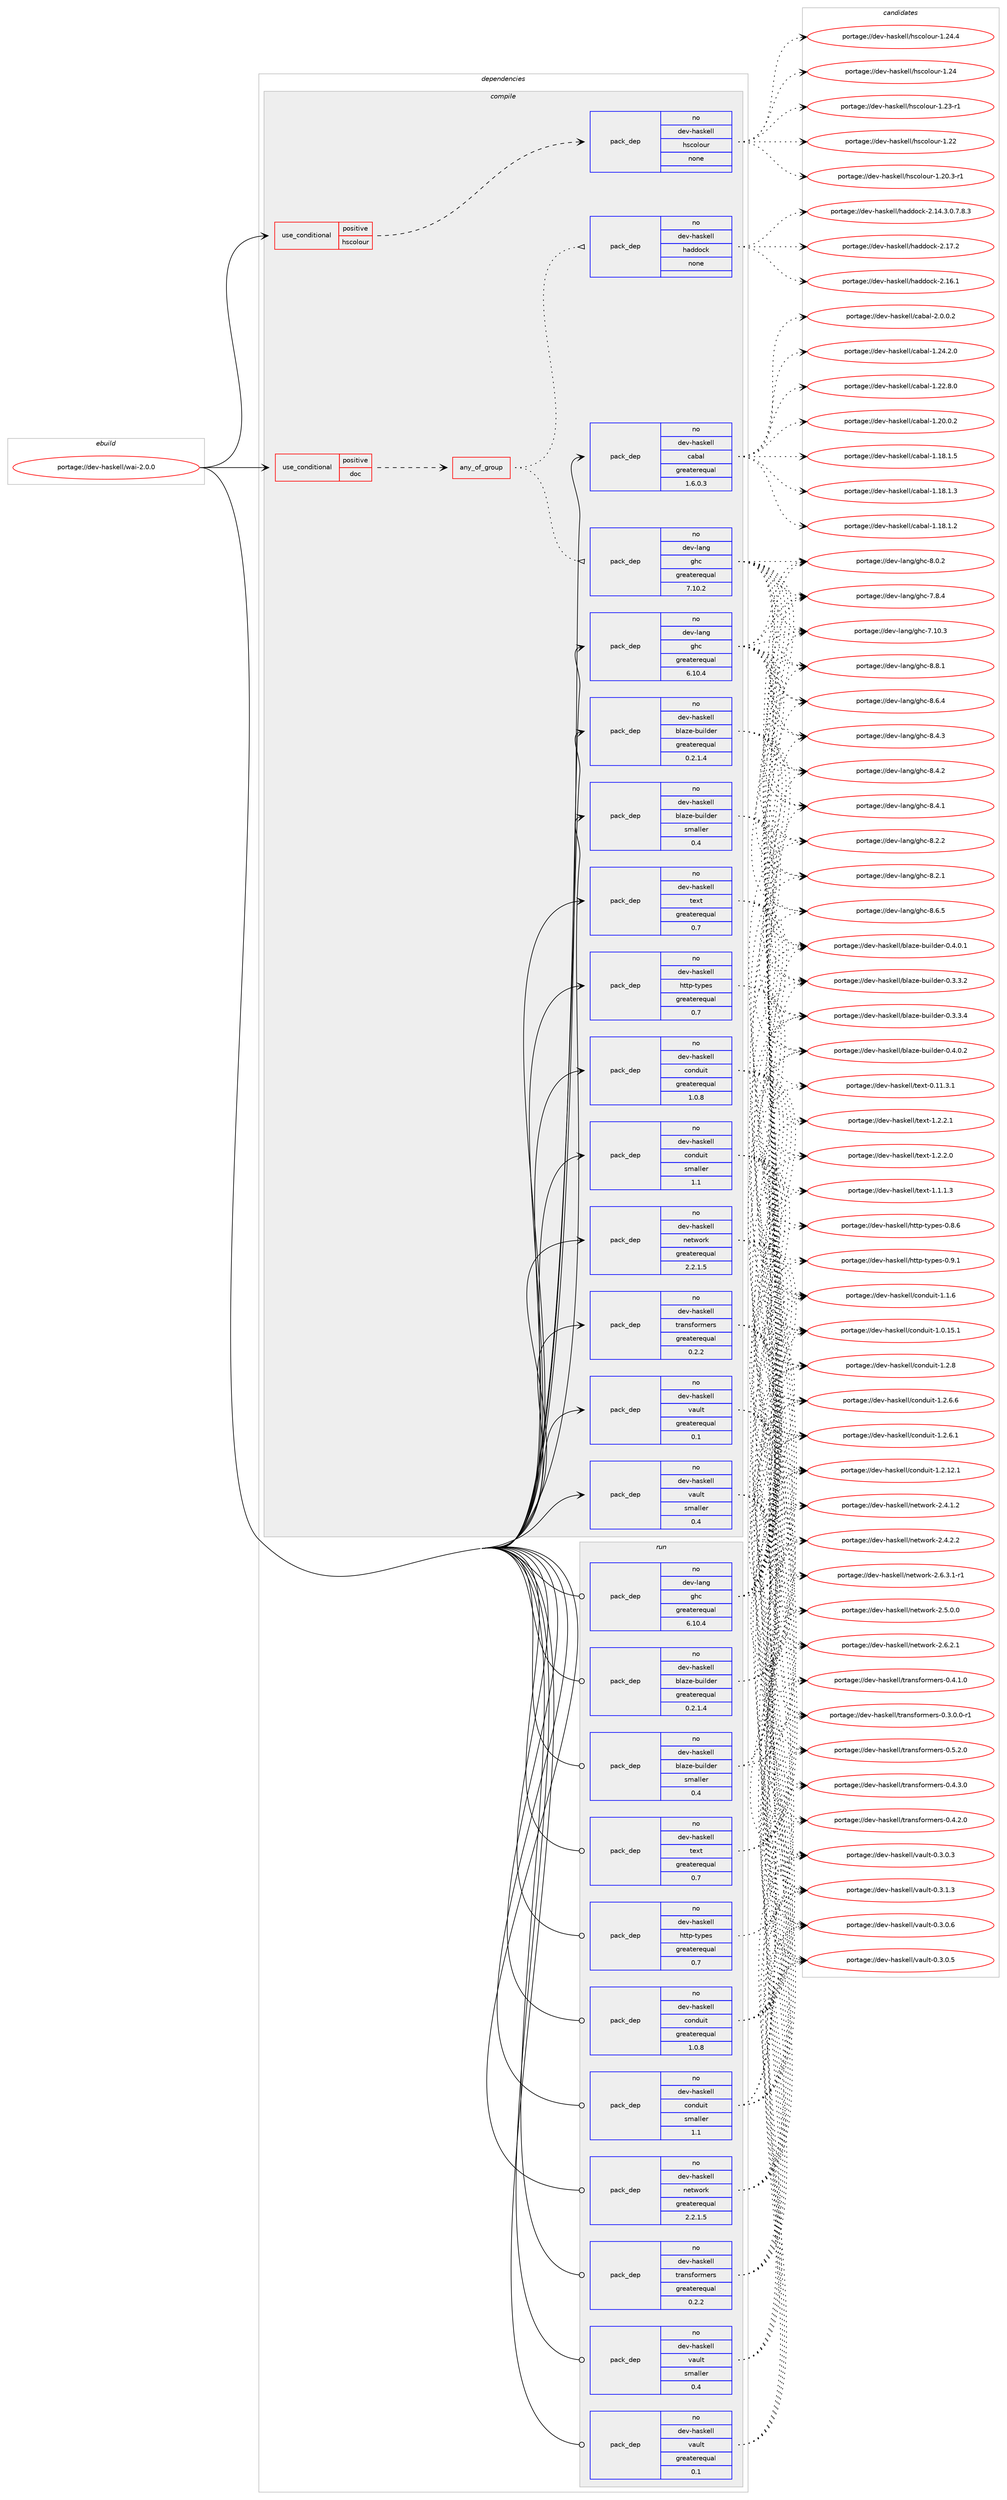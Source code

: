 digraph prolog {

# *************
# Graph options
# *************

newrank=true;
concentrate=true;
compound=true;
graph [rankdir=LR,fontname=Helvetica,fontsize=10,ranksep=1.5];#, ranksep=2.5, nodesep=0.2];
edge  [arrowhead=vee];
node  [fontname=Helvetica,fontsize=10];

# **********
# The ebuild
# **********

subgraph cluster_leftcol {
color=gray;
rank=same;
label=<<i>ebuild</i>>;
id [label="portage://dev-haskell/wai-2.0.0", color=red, width=4, href="../dev-haskell/wai-2.0.0.svg"];
}

# ****************
# The dependencies
# ****************

subgraph cluster_midcol {
color=gray;
label=<<i>dependencies</i>>;
subgraph cluster_compile {
fillcolor="#eeeeee";
style=filled;
label=<<i>compile</i>>;
subgraph cond131092 {
dependency539936 [label=<<TABLE BORDER="0" CELLBORDER="1" CELLSPACING="0" CELLPADDING="4"><TR><TD ROWSPAN="3" CELLPADDING="10">use_conditional</TD></TR><TR><TD>positive</TD></TR><TR><TD>doc</TD></TR></TABLE>>, shape=none, color=red];
subgraph any5512 {
dependency539937 [label=<<TABLE BORDER="0" CELLBORDER="1" CELLSPACING="0" CELLPADDING="4"><TR><TD CELLPADDING="10">any_of_group</TD></TR></TABLE>>, shape=none, color=red];subgraph pack403095 {
dependency539938 [label=<<TABLE BORDER="0" CELLBORDER="1" CELLSPACING="0" CELLPADDING="4" WIDTH="220"><TR><TD ROWSPAN="6" CELLPADDING="30">pack_dep</TD></TR><TR><TD WIDTH="110">no</TD></TR><TR><TD>dev-haskell</TD></TR><TR><TD>haddock</TD></TR><TR><TD>none</TD></TR><TR><TD></TD></TR></TABLE>>, shape=none, color=blue];
}
dependency539937:e -> dependency539938:w [weight=20,style="dotted",arrowhead="oinv"];
subgraph pack403096 {
dependency539939 [label=<<TABLE BORDER="0" CELLBORDER="1" CELLSPACING="0" CELLPADDING="4" WIDTH="220"><TR><TD ROWSPAN="6" CELLPADDING="30">pack_dep</TD></TR><TR><TD WIDTH="110">no</TD></TR><TR><TD>dev-lang</TD></TR><TR><TD>ghc</TD></TR><TR><TD>greaterequal</TD></TR><TR><TD>7.10.2</TD></TR></TABLE>>, shape=none, color=blue];
}
dependency539937:e -> dependency539939:w [weight=20,style="dotted",arrowhead="oinv"];
}
dependency539936:e -> dependency539937:w [weight=20,style="dashed",arrowhead="vee"];
}
id:e -> dependency539936:w [weight=20,style="solid",arrowhead="vee"];
subgraph cond131093 {
dependency539940 [label=<<TABLE BORDER="0" CELLBORDER="1" CELLSPACING="0" CELLPADDING="4"><TR><TD ROWSPAN="3" CELLPADDING="10">use_conditional</TD></TR><TR><TD>positive</TD></TR><TR><TD>hscolour</TD></TR></TABLE>>, shape=none, color=red];
subgraph pack403097 {
dependency539941 [label=<<TABLE BORDER="0" CELLBORDER="1" CELLSPACING="0" CELLPADDING="4" WIDTH="220"><TR><TD ROWSPAN="6" CELLPADDING="30">pack_dep</TD></TR><TR><TD WIDTH="110">no</TD></TR><TR><TD>dev-haskell</TD></TR><TR><TD>hscolour</TD></TR><TR><TD>none</TD></TR><TR><TD></TD></TR></TABLE>>, shape=none, color=blue];
}
dependency539940:e -> dependency539941:w [weight=20,style="dashed",arrowhead="vee"];
}
id:e -> dependency539940:w [weight=20,style="solid",arrowhead="vee"];
subgraph pack403098 {
dependency539942 [label=<<TABLE BORDER="0" CELLBORDER="1" CELLSPACING="0" CELLPADDING="4" WIDTH="220"><TR><TD ROWSPAN="6" CELLPADDING="30">pack_dep</TD></TR><TR><TD WIDTH="110">no</TD></TR><TR><TD>dev-haskell</TD></TR><TR><TD>blaze-builder</TD></TR><TR><TD>greaterequal</TD></TR><TR><TD>0.2.1.4</TD></TR></TABLE>>, shape=none, color=blue];
}
id:e -> dependency539942:w [weight=20,style="solid",arrowhead="vee"];
subgraph pack403099 {
dependency539943 [label=<<TABLE BORDER="0" CELLBORDER="1" CELLSPACING="0" CELLPADDING="4" WIDTH="220"><TR><TD ROWSPAN="6" CELLPADDING="30">pack_dep</TD></TR><TR><TD WIDTH="110">no</TD></TR><TR><TD>dev-haskell</TD></TR><TR><TD>blaze-builder</TD></TR><TR><TD>smaller</TD></TR><TR><TD>0.4</TD></TR></TABLE>>, shape=none, color=blue];
}
id:e -> dependency539943:w [weight=20,style="solid",arrowhead="vee"];
subgraph pack403100 {
dependency539944 [label=<<TABLE BORDER="0" CELLBORDER="1" CELLSPACING="0" CELLPADDING="4" WIDTH="220"><TR><TD ROWSPAN="6" CELLPADDING="30">pack_dep</TD></TR><TR><TD WIDTH="110">no</TD></TR><TR><TD>dev-haskell</TD></TR><TR><TD>cabal</TD></TR><TR><TD>greaterequal</TD></TR><TR><TD>1.6.0.3</TD></TR></TABLE>>, shape=none, color=blue];
}
id:e -> dependency539944:w [weight=20,style="solid",arrowhead="vee"];
subgraph pack403101 {
dependency539945 [label=<<TABLE BORDER="0" CELLBORDER="1" CELLSPACING="0" CELLPADDING="4" WIDTH="220"><TR><TD ROWSPAN="6" CELLPADDING="30">pack_dep</TD></TR><TR><TD WIDTH="110">no</TD></TR><TR><TD>dev-haskell</TD></TR><TR><TD>conduit</TD></TR><TR><TD>greaterequal</TD></TR><TR><TD>1.0.8</TD></TR></TABLE>>, shape=none, color=blue];
}
id:e -> dependency539945:w [weight=20,style="solid",arrowhead="vee"];
subgraph pack403102 {
dependency539946 [label=<<TABLE BORDER="0" CELLBORDER="1" CELLSPACING="0" CELLPADDING="4" WIDTH="220"><TR><TD ROWSPAN="6" CELLPADDING="30">pack_dep</TD></TR><TR><TD WIDTH="110">no</TD></TR><TR><TD>dev-haskell</TD></TR><TR><TD>conduit</TD></TR><TR><TD>smaller</TD></TR><TR><TD>1.1</TD></TR></TABLE>>, shape=none, color=blue];
}
id:e -> dependency539946:w [weight=20,style="solid",arrowhead="vee"];
subgraph pack403103 {
dependency539947 [label=<<TABLE BORDER="0" CELLBORDER="1" CELLSPACING="0" CELLPADDING="4" WIDTH="220"><TR><TD ROWSPAN="6" CELLPADDING="30">pack_dep</TD></TR><TR><TD WIDTH="110">no</TD></TR><TR><TD>dev-haskell</TD></TR><TR><TD>http-types</TD></TR><TR><TD>greaterequal</TD></TR><TR><TD>0.7</TD></TR></TABLE>>, shape=none, color=blue];
}
id:e -> dependency539947:w [weight=20,style="solid",arrowhead="vee"];
subgraph pack403104 {
dependency539948 [label=<<TABLE BORDER="0" CELLBORDER="1" CELLSPACING="0" CELLPADDING="4" WIDTH="220"><TR><TD ROWSPAN="6" CELLPADDING="30">pack_dep</TD></TR><TR><TD WIDTH="110">no</TD></TR><TR><TD>dev-haskell</TD></TR><TR><TD>network</TD></TR><TR><TD>greaterequal</TD></TR><TR><TD>2.2.1.5</TD></TR></TABLE>>, shape=none, color=blue];
}
id:e -> dependency539948:w [weight=20,style="solid",arrowhead="vee"];
subgraph pack403105 {
dependency539949 [label=<<TABLE BORDER="0" CELLBORDER="1" CELLSPACING="0" CELLPADDING="4" WIDTH="220"><TR><TD ROWSPAN="6" CELLPADDING="30">pack_dep</TD></TR><TR><TD WIDTH="110">no</TD></TR><TR><TD>dev-haskell</TD></TR><TR><TD>text</TD></TR><TR><TD>greaterequal</TD></TR><TR><TD>0.7</TD></TR></TABLE>>, shape=none, color=blue];
}
id:e -> dependency539949:w [weight=20,style="solid",arrowhead="vee"];
subgraph pack403106 {
dependency539950 [label=<<TABLE BORDER="0" CELLBORDER="1" CELLSPACING="0" CELLPADDING="4" WIDTH="220"><TR><TD ROWSPAN="6" CELLPADDING="30">pack_dep</TD></TR><TR><TD WIDTH="110">no</TD></TR><TR><TD>dev-haskell</TD></TR><TR><TD>transformers</TD></TR><TR><TD>greaterequal</TD></TR><TR><TD>0.2.2</TD></TR></TABLE>>, shape=none, color=blue];
}
id:e -> dependency539950:w [weight=20,style="solid",arrowhead="vee"];
subgraph pack403107 {
dependency539951 [label=<<TABLE BORDER="0" CELLBORDER="1" CELLSPACING="0" CELLPADDING="4" WIDTH="220"><TR><TD ROWSPAN="6" CELLPADDING="30">pack_dep</TD></TR><TR><TD WIDTH="110">no</TD></TR><TR><TD>dev-haskell</TD></TR><TR><TD>vault</TD></TR><TR><TD>greaterequal</TD></TR><TR><TD>0.1</TD></TR></TABLE>>, shape=none, color=blue];
}
id:e -> dependency539951:w [weight=20,style="solid",arrowhead="vee"];
subgraph pack403108 {
dependency539952 [label=<<TABLE BORDER="0" CELLBORDER="1" CELLSPACING="0" CELLPADDING="4" WIDTH="220"><TR><TD ROWSPAN="6" CELLPADDING="30">pack_dep</TD></TR><TR><TD WIDTH="110">no</TD></TR><TR><TD>dev-haskell</TD></TR><TR><TD>vault</TD></TR><TR><TD>smaller</TD></TR><TR><TD>0.4</TD></TR></TABLE>>, shape=none, color=blue];
}
id:e -> dependency539952:w [weight=20,style="solid",arrowhead="vee"];
subgraph pack403109 {
dependency539953 [label=<<TABLE BORDER="0" CELLBORDER="1" CELLSPACING="0" CELLPADDING="4" WIDTH="220"><TR><TD ROWSPAN="6" CELLPADDING="30">pack_dep</TD></TR><TR><TD WIDTH="110">no</TD></TR><TR><TD>dev-lang</TD></TR><TR><TD>ghc</TD></TR><TR><TD>greaterequal</TD></TR><TR><TD>6.10.4</TD></TR></TABLE>>, shape=none, color=blue];
}
id:e -> dependency539953:w [weight=20,style="solid",arrowhead="vee"];
}
subgraph cluster_compileandrun {
fillcolor="#eeeeee";
style=filled;
label=<<i>compile and run</i>>;
}
subgraph cluster_run {
fillcolor="#eeeeee";
style=filled;
label=<<i>run</i>>;
subgraph pack403110 {
dependency539954 [label=<<TABLE BORDER="0" CELLBORDER="1" CELLSPACING="0" CELLPADDING="4" WIDTH="220"><TR><TD ROWSPAN="6" CELLPADDING="30">pack_dep</TD></TR><TR><TD WIDTH="110">no</TD></TR><TR><TD>dev-haskell</TD></TR><TR><TD>blaze-builder</TD></TR><TR><TD>greaterequal</TD></TR><TR><TD>0.2.1.4</TD></TR></TABLE>>, shape=none, color=blue];
}
id:e -> dependency539954:w [weight=20,style="solid",arrowhead="odot"];
subgraph pack403111 {
dependency539955 [label=<<TABLE BORDER="0" CELLBORDER="1" CELLSPACING="0" CELLPADDING="4" WIDTH="220"><TR><TD ROWSPAN="6" CELLPADDING="30">pack_dep</TD></TR><TR><TD WIDTH="110">no</TD></TR><TR><TD>dev-haskell</TD></TR><TR><TD>blaze-builder</TD></TR><TR><TD>smaller</TD></TR><TR><TD>0.4</TD></TR></TABLE>>, shape=none, color=blue];
}
id:e -> dependency539955:w [weight=20,style="solid",arrowhead="odot"];
subgraph pack403112 {
dependency539956 [label=<<TABLE BORDER="0" CELLBORDER="1" CELLSPACING="0" CELLPADDING="4" WIDTH="220"><TR><TD ROWSPAN="6" CELLPADDING="30">pack_dep</TD></TR><TR><TD WIDTH="110">no</TD></TR><TR><TD>dev-haskell</TD></TR><TR><TD>conduit</TD></TR><TR><TD>greaterequal</TD></TR><TR><TD>1.0.8</TD></TR></TABLE>>, shape=none, color=blue];
}
id:e -> dependency539956:w [weight=20,style="solid",arrowhead="odot"];
subgraph pack403113 {
dependency539957 [label=<<TABLE BORDER="0" CELLBORDER="1" CELLSPACING="0" CELLPADDING="4" WIDTH="220"><TR><TD ROWSPAN="6" CELLPADDING="30">pack_dep</TD></TR><TR><TD WIDTH="110">no</TD></TR><TR><TD>dev-haskell</TD></TR><TR><TD>conduit</TD></TR><TR><TD>smaller</TD></TR><TR><TD>1.1</TD></TR></TABLE>>, shape=none, color=blue];
}
id:e -> dependency539957:w [weight=20,style="solid",arrowhead="odot"];
subgraph pack403114 {
dependency539958 [label=<<TABLE BORDER="0" CELLBORDER="1" CELLSPACING="0" CELLPADDING="4" WIDTH="220"><TR><TD ROWSPAN="6" CELLPADDING="30">pack_dep</TD></TR><TR><TD WIDTH="110">no</TD></TR><TR><TD>dev-haskell</TD></TR><TR><TD>http-types</TD></TR><TR><TD>greaterequal</TD></TR><TR><TD>0.7</TD></TR></TABLE>>, shape=none, color=blue];
}
id:e -> dependency539958:w [weight=20,style="solid",arrowhead="odot"];
subgraph pack403115 {
dependency539959 [label=<<TABLE BORDER="0" CELLBORDER="1" CELLSPACING="0" CELLPADDING="4" WIDTH="220"><TR><TD ROWSPAN="6" CELLPADDING="30">pack_dep</TD></TR><TR><TD WIDTH="110">no</TD></TR><TR><TD>dev-haskell</TD></TR><TR><TD>network</TD></TR><TR><TD>greaterequal</TD></TR><TR><TD>2.2.1.5</TD></TR></TABLE>>, shape=none, color=blue];
}
id:e -> dependency539959:w [weight=20,style="solid",arrowhead="odot"];
subgraph pack403116 {
dependency539960 [label=<<TABLE BORDER="0" CELLBORDER="1" CELLSPACING="0" CELLPADDING="4" WIDTH="220"><TR><TD ROWSPAN="6" CELLPADDING="30">pack_dep</TD></TR><TR><TD WIDTH="110">no</TD></TR><TR><TD>dev-haskell</TD></TR><TR><TD>text</TD></TR><TR><TD>greaterequal</TD></TR><TR><TD>0.7</TD></TR></TABLE>>, shape=none, color=blue];
}
id:e -> dependency539960:w [weight=20,style="solid",arrowhead="odot"];
subgraph pack403117 {
dependency539961 [label=<<TABLE BORDER="0" CELLBORDER="1" CELLSPACING="0" CELLPADDING="4" WIDTH="220"><TR><TD ROWSPAN="6" CELLPADDING="30">pack_dep</TD></TR><TR><TD WIDTH="110">no</TD></TR><TR><TD>dev-haskell</TD></TR><TR><TD>transformers</TD></TR><TR><TD>greaterequal</TD></TR><TR><TD>0.2.2</TD></TR></TABLE>>, shape=none, color=blue];
}
id:e -> dependency539961:w [weight=20,style="solid",arrowhead="odot"];
subgraph pack403118 {
dependency539962 [label=<<TABLE BORDER="0" CELLBORDER="1" CELLSPACING="0" CELLPADDING="4" WIDTH="220"><TR><TD ROWSPAN="6" CELLPADDING="30">pack_dep</TD></TR><TR><TD WIDTH="110">no</TD></TR><TR><TD>dev-haskell</TD></TR><TR><TD>vault</TD></TR><TR><TD>greaterequal</TD></TR><TR><TD>0.1</TD></TR></TABLE>>, shape=none, color=blue];
}
id:e -> dependency539962:w [weight=20,style="solid",arrowhead="odot"];
subgraph pack403119 {
dependency539963 [label=<<TABLE BORDER="0" CELLBORDER="1" CELLSPACING="0" CELLPADDING="4" WIDTH="220"><TR><TD ROWSPAN="6" CELLPADDING="30">pack_dep</TD></TR><TR><TD WIDTH="110">no</TD></TR><TR><TD>dev-haskell</TD></TR><TR><TD>vault</TD></TR><TR><TD>smaller</TD></TR><TR><TD>0.4</TD></TR></TABLE>>, shape=none, color=blue];
}
id:e -> dependency539963:w [weight=20,style="solid",arrowhead="odot"];
subgraph pack403120 {
dependency539964 [label=<<TABLE BORDER="0" CELLBORDER="1" CELLSPACING="0" CELLPADDING="4" WIDTH="220"><TR><TD ROWSPAN="6" CELLPADDING="30">pack_dep</TD></TR><TR><TD WIDTH="110">no</TD></TR><TR><TD>dev-lang</TD></TR><TR><TD>ghc</TD></TR><TR><TD>greaterequal</TD></TR><TR><TD>6.10.4</TD></TR></TABLE>>, shape=none, color=blue];
}
id:e -> dependency539964:w [weight=20,style="solid",arrowhead="odot"];
}
}

# **************
# The candidates
# **************

subgraph cluster_choices {
rank=same;
color=gray;
label=<<i>candidates</i>>;

subgraph choice403095 {
color=black;
nodesep=1;
choice100101118451049711510710110810847104971001001119910745504649554650 [label="portage://dev-haskell/haddock-2.17.2", color=red, width=4,href="../dev-haskell/haddock-2.17.2.svg"];
choice100101118451049711510710110810847104971001001119910745504649544649 [label="portage://dev-haskell/haddock-2.16.1", color=red, width=4,href="../dev-haskell/haddock-2.16.1.svg"];
choice1001011184510497115107101108108471049710010011199107455046495246514648465546564651 [label="portage://dev-haskell/haddock-2.14.3.0.7.8.3", color=red, width=4,href="../dev-haskell/haddock-2.14.3.0.7.8.3.svg"];
dependency539938:e -> choice100101118451049711510710110810847104971001001119910745504649554650:w [style=dotted,weight="100"];
dependency539938:e -> choice100101118451049711510710110810847104971001001119910745504649544649:w [style=dotted,weight="100"];
dependency539938:e -> choice1001011184510497115107101108108471049710010011199107455046495246514648465546564651:w [style=dotted,weight="100"];
}
subgraph choice403096 {
color=black;
nodesep=1;
choice10010111845108971101034710310499455646564649 [label="portage://dev-lang/ghc-8.8.1", color=red, width=4,href="../dev-lang/ghc-8.8.1.svg"];
choice10010111845108971101034710310499455646544653 [label="portage://dev-lang/ghc-8.6.5", color=red, width=4,href="../dev-lang/ghc-8.6.5.svg"];
choice10010111845108971101034710310499455646544652 [label="portage://dev-lang/ghc-8.6.4", color=red, width=4,href="../dev-lang/ghc-8.6.4.svg"];
choice10010111845108971101034710310499455646524651 [label="portage://dev-lang/ghc-8.4.3", color=red, width=4,href="../dev-lang/ghc-8.4.3.svg"];
choice10010111845108971101034710310499455646524650 [label="portage://dev-lang/ghc-8.4.2", color=red, width=4,href="../dev-lang/ghc-8.4.2.svg"];
choice10010111845108971101034710310499455646524649 [label="portage://dev-lang/ghc-8.4.1", color=red, width=4,href="../dev-lang/ghc-8.4.1.svg"];
choice10010111845108971101034710310499455646504650 [label="portage://dev-lang/ghc-8.2.2", color=red, width=4,href="../dev-lang/ghc-8.2.2.svg"];
choice10010111845108971101034710310499455646504649 [label="portage://dev-lang/ghc-8.2.1", color=red, width=4,href="../dev-lang/ghc-8.2.1.svg"];
choice10010111845108971101034710310499455646484650 [label="portage://dev-lang/ghc-8.0.2", color=red, width=4,href="../dev-lang/ghc-8.0.2.svg"];
choice10010111845108971101034710310499455546564652 [label="portage://dev-lang/ghc-7.8.4", color=red, width=4,href="../dev-lang/ghc-7.8.4.svg"];
choice1001011184510897110103471031049945554649484651 [label="portage://dev-lang/ghc-7.10.3", color=red, width=4,href="../dev-lang/ghc-7.10.3.svg"];
dependency539939:e -> choice10010111845108971101034710310499455646564649:w [style=dotted,weight="100"];
dependency539939:e -> choice10010111845108971101034710310499455646544653:w [style=dotted,weight="100"];
dependency539939:e -> choice10010111845108971101034710310499455646544652:w [style=dotted,weight="100"];
dependency539939:e -> choice10010111845108971101034710310499455646524651:w [style=dotted,weight="100"];
dependency539939:e -> choice10010111845108971101034710310499455646524650:w [style=dotted,weight="100"];
dependency539939:e -> choice10010111845108971101034710310499455646524649:w [style=dotted,weight="100"];
dependency539939:e -> choice10010111845108971101034710310499455646504650:w [style=dotted,weight="100"];
dependency539939:e -> choice10010111845108971101034710310499455646504649:w [style=dotted,weight="100"];
dependency539939:e -> choice10010111845108971101034710310499455646484650:w [style=dotted,weight="100"];
dependency539939:e -> choice10010111845108971101034710310499455546564652:w [style=dotted,weight="100"];
dependency539939:e -> choice1001011184510897110103471031049945554649484651:w [style=dotted,weight="100"];
}
subgraph choice403097 {
color=black;
nodesep=1;
choice1001011184510497115107101108108471041159911110811111711445494650524652 [label="portage://dev-haskell/hscolour-1.24.4", color=red, width=4,href="../dev-haskell/hscolour-1.24.4.svg"];
choice100101118451049711510710110810847104115991111081111171144549465052 [label="portage://dev-haskell/hscolour-1.24", color=red, width=4,href="../dev-haskell/hscolour-1.24.svg"];
choice1001011184510497115107101108108471041159911110811111711445494650514511449 [label="portage://dev-haskell/hscolour-1.23-r1", color=red, width=4,href="../dev-haskell/hscolour-1.23-r1.svg"];
choice100101118451049711510710110810847104115991111081111171144549465050 [label="portage://dev-haskell/hscolour-1.22", color=red, width=4,href="../dev-haskell/hscolour-1.22.svg"];
choice10010111845104971151071011081084710411599111108111117114454946504846514511449 [label="portage://dev-haskell/hscolour-1.20.3-r1", color=red, width=4,href="../dev-haskell/hscolour-1.20.3-r1.svg"];
dependency539941:e -> choice1001011184510497115107101108108471041159911110811111711445494650524652:w [style=dotted,weight="100"];
dependency539941:e -> choice100101118451049711510710110810847104115991111081111171144549465052:w [style=dotted,weight="100"];
dependency539941:e -> choice1001011184510497115107101108108471041159911110811111711445494650514511449:w [style=dotted,weight="100"];
dependency539941:e -> choice100101118451049711510710110810847104115991111081111171144549465050:w [style=dotted,weight="100"];
dependency539941:e -> choice10010111845104971151071011081084710411599111108111117114454946504846514511449:w [style=dotted,weight="100"];
}
subgraph choice403098 {
color=black;
nodesep=1;
choice100101118451049711510710110810847981089712210145981171051081001011144548465246484650 [label="portage://dev-haskell/blaze-builder-0.4.0.2", color=red, width=4,href="../dev-haskell/blaze-builder-0.4.0.2.svg"];
choice100101118451049711510710110810847981089712210145981171051081001011144548465246484649 [label="portage://dev-haskell/blaze-builder-0.4.0.1", color=red, width=4,href="../dev-haskell/blaze-builder-0.4.0.1.svg"];
choice100101118451049711510710110810847981089712210145981171051081001011144548465146514652 [label="portage://dev-haskell/blaze-builder-0.3.3.4", color=red, width=4,href="../dev-haskell/blaze-builder-0.3.3.4.svg"];
choice100101118451049711510710110810847981089712210145981171051081001011144548465146514650 [label="portage://dev-haskell/blaze-builder-0.3.3.2", color=red, width=4,href="../dev-haskell/blaze-builder-0.3.3.2.svg"];
dependency539942:e -> choice100101118451049711510710110810847981089712210145981171051081001011144548465246484650:w [style=dotted,weight="100"];
dependency539942:e -> choice100101118451049711510710110810847981089712210145981171051081001011144548465246484649:w [style=dotted,weight="100"];
dependency539942:e -> choice100101118451049711510710110810847981089712210145981171051081001011144548465146514652:w [style=dotted,weight="100"];
dependency539942:e -> choice100101118451049711510710110810847981089712210145981171051081001011144548465146514650:w [style=dotted,weight="100"];
}
subgraph choice403099 {
color=black;
nodesep=1;
choice100101118451049711510710110810847981089712210145981171051081001011144548465246484650 [label="portage://dev-haskell/blaze-builder-0.4.0.2", color=red, width=4,href="../dev-haskell/blaze-builder-0.4.0.2.svg"];
choice100101118451049711510710110810847981089712210145981171051081001011144548465246484649 [label="portage://dev-haskell/blaze-builder-0.4.0.1", color=red, width=4,href="../dev-haskell/blaze-builder-0.4.0.1.svg"];
choice100101118451049711510710110810847981089712210145981171051081001011144548465146514652 [label="portage://dev-haskell/blaze-builder-0.3.3.4", color=red, width=4,href="../dev-haskell/blaze-builder-0.3.3.4.svg"];
choice100101118451049711510710110810847981089712210145981171051081001011144548465146514650 [label="portage://dev-haskell/blaze-builder-0.3.3.2", color=red, width=4,href="../dev-haskell/blaze-builder-0.3.3.2.svg"];
dependency539943:e -> choice100101118451049711510710110810847981089712210145981171051081001011144548465246484650:w [style=dotted,weight="100"];
dependency539943:e -> choice100101118451049711510710110810847981089712210145981171051081001011144548465246484649:w [style=dotted,weight="100"];
dependency539943:e -> choice100101118451049711510710110810847981089712210145981171051081001011144548465146514652:w [style=dotted,weight="100"];
dependency539943:e -> choice100101118451049711510710110810847981089712210145981171051081001011144548465146514650:w [style=dotted,weight="100"];
}
subgraph choice403100 {
color=black;
nodesep=1;
choice100101118451049711510710110810847999798971084550464846484650 [label="portage://dev-haskell/cabal-2.0.0.2", color=red, width=4,href="../dev-haskell/cabal-2.0.0.2.svg"];
choice10010111845104971151071011081084799979897108454946505246504648 [label="portage://dev-haskell/cabal-1.24.2.0", color=red, width=4,href="../dev-haskell/cabal-1.24.2.0.svg"];
choice10010111845104971151071011081084799979897108454946505046564648 [label="portage://dev-haskell/cabal-1.22.8.0", color=red, width=4,href="../dev-haskell/cabal-1.22.8.0.svg"];
choice10010111845104971151071011081084799979897108454946504846484650 [label="portage://dev-haskell/cabal-1.20.0.2", color=red, width=4,href="../dev-haskell/cabal-1.20.0.2.svg"];
choice10010111845104971151071011081084799979897108454946495646494653 [label="portage://dev-haskell/cabal-1.18.1.5", color=red, width=4,href="../dev-haskell/cabal-1.18.1.5.svg"];
choice10010111845104971151071011081084799979897108454946495646494651 [label="portage://dev-haskell/cabal-1.18.1.3", color=red, width=4,href="../dev-haskell/cabal-1.18.1.3.svg"];
choice10010111845104971151071011081084799979897108454946495646494650 [label="portage://dev-haskell/cabal-1.18.1.2", color=red, width=4,href="../dev-haskell/cabal-1.18.1.2.svg"];
dependency539944:e -> choice100101118451049711510710110810847999798971084550464846484650:w [style=dotted,weight="100"];
dependency539944:e -> choice10010111845104971151071011081084799979897108454946505246504648:w [style=dotted,weight="100"];
dependency539944:e -> choice10010111845104971151071011081084799979897108454946505046564648:w [style=dotted,weight="100"];
dependency539944:e -> choice10010111845104971151071011081084799979897108454946504846484650:w [style=dotted,weight="100"];
dependency539944:e -> choice10010111845104971151071011081084799979897108454946495646494653:w [style=dotted,weight="100"];
dependency539944:e -> choice10010111845104971151071011081084799979897108454946495646494651:w [style=dotted,weight="100"];
dependency539944:e -> choice10010111845104971151071011081084799979897108454946495646494650:w [style=dotted,weight="100"];
}
subgraph choice403101 {
color=black;
nodesep=1;
choice10010111845104971151071011081084799111110100117105116454946504656 [label="portage://dev-haskell/conduit-1.2.8", color=red, width=4,href="../dev-haskell/conduit-1.2.8.svg"];
choice100101118451049711510710110810847991111101001171051164549465046544654 [label="portage://dev-haskell/conduit-1.2.6.6", color=red, width=4,href="../dev-haskell/conduit-1.2.6.6.svg"];
choice100101118451049711510710110810847991111101001171051164549465046544649 [label="portage://dev-haskell/conduit-1.2.6.1", color=red, width=4,href="../dev-haskell/conduit-1.2.6.1.svg"];
choice10010111845104971151071011081084799111110100117105116454946504649504649 [label="portage://dev-haskell/conduit-1.2.12.1", color=red, width=4,href="../dev-haskell/conduit-1.2.12.1.svg"];
choice10010111845104971151071011081084799111110100117105116454946494654 [label="portage://dev-haskell/conduit-1.1.6", color=red, width=4,href="../dev-haskell/conduit-1.1.6.svg"];
choice10010111845104971151071011081084799111110100117105116454946484649534649 [label="portage://dev-haskell/conduit-1.0.15.1", color=red, width=4,href="../dev-haskell/conduit-1.0.15.1.svg"];
dependency539945:e -> choice10010111845104971151071011081084799111110100117105116454946504656:w [style=dotted,weight="100"];
dependency539945:e -> choice100101118451049711510710110810847991111101001171051164549465046544654:w [style=dotted,weight="100"];
dependency539945:e -> choice100101118451049711510710110810847991111101001171051164549465046544649:w [style=dotted,weight="100"];
dependency539945:e -> choice10010111845104971151071011081084799111110100117105116454946504649504649:w [style=dotted,weight="100"];
dependency539945:e -> choice10010111845104971151071011081084799111110100117105116454946494654:w [style=dotted,weight="100"];
dependency539945:e -> choice10010111845104971151071011081084799111110100117105116454946484649534649:w [style=dotted,weight="100"];
}
subgraph choice403102 {
color=black;
nodesep=1;
choice10010111845104971151071011081084799111110100117105116454946504656 [label="portage://dev-haskell/conduit-1.2.8", color=red, width=4,href="../dev-haskell/conduit-1.2.8.svg"];
choice100101118451049711510710110810847991111101001171051164549465046544654 [label="portage://dev-haskell/conduit-1.2.6.6", color=red, width=4,href="../dev-haskell/conduit-1.2.6.6.svg"];
choice100101118451049711510710110810847991111101001171051164549465046544649 [label="portage://dev-haskell/conduit-1.2.6.1", color=red, width=4,href="../dev-haskell/conduit-1.2.6.1.svg"];
choice10010111845104971151071011081084799111110100117105116454946504649504649 [label="portage://dev-haskell/conduit-1.2.12.1", color=red, width=4,href="../dev-haskell/conduit-1.2.12.1.svg"];
choice10010111845104971151071011081084799111110100117105116454946494654 [label="portage://dev-haskell/conduit-1.1.6", color=red, width=4,href="../dev-haskell/conduit-1.1.6.svg"];
choice10010111845104971151071011081084799111110100117105116454946484649534649 [label="portage://dev-haskell/conduit-1.0.15.1", color=red, width=4,href="../dev-haskell/conduit-1.0.15.1.svg"];
dependency539946:e -> choice10010111845104971151071011081084799111110100117105116454946504656:w [style=dotted,weight="100"];
dependency539946:e -> choice100101118451049711510710110810847991111101001171051164549465046544654:w [style=dotted,weight="100"];
dependency539946:e -> choice100101118451049711510710110810847991111101001171051164549465046544649:w [style=dotted,weight="100"];
dependency539946:e -> choice10010111845104971151071011081084799111110100117105116454946504649504649:w [style=dotted,weight="100"];
dependency539946:e -> choice10010111845104971151071011081084799111110100117105116454946494654:w [style=dotted,weight="100"];
dependency539946:e -> choice10010111845104971151071011081084799111110100117105116454946484649534649:w [style=dotted,weight="100"];
}
subgraph choice403103 {
color=black;
nodesep=1;
choice10010111845104971151071011081084710411611611245116121112101115454846574649 [label="portage://dev-haskell/http-types-0.9.1", color=red, width=4,href="../dev-haskell/http-types-0.9.1.svg"];
choice10010111845104971151071011081084710411611611245116121112101115454846564654 [label="portage://dev-haskell/http-types-0.8.6", color=red, width=4,href="../dev-haskell/http-types-0.8.6.svg"];
dependency539947:e -> choice10010111845104971151071011081084710411611611245116121112101115454846574649:w [style=dotted,weight="100"];
dependency539947:e -> choice10010111845104971151071011081084710411611611245116121112101115454846564654:w [style=dotted,weight="100"];
}
subgraph choice403104 {
color=black;
nodesep=1;
choice10010111845104971151071011081084711010111611911111410745504654465146494511449 [label="portage://dev-haskell/network-2.6.3.1-r1", color=red, width=4,href="../dev-haskell/network-2.6.3.1-r1.svg"];
choice1001011184510497115107101108108471101011161191111141074550465446504649 [label="portage://dev-haskell/network-2.6.2.1", color=red, width=4,href="../dev-haskell/network-2.6.2.1.svg"];
choice1001011184510497115107101108108471101011161191111141074550465346484648 [label="portage://dev-haskell/network-2.5.0.0", color=red, width=4,href="../dev-haskell/network-2.5.0.0.svg"];
choice1001011184510497115107101108108471101011161191111141074550465246504650 [label="portage://dev-haskell/network-2.4.2.2", color=red, width=4,href="../dev-haskell/network-2.4.2.2.svg"];
choice1001011184510497115107101108108471101011161191111141074550465246494650 [label="portage://dev-haskell/network-2.4.1.2", color=red, width=4,href="../dev-haskell/network-2.4.1.2.svg"];
dependency539948:e -> choice10010111845104971151071011081084711010111611911111410745504654465146494511449:w [style=dotted,weight="100"];
dependency539948:e -> choice1001011184510497115107101108108471101011161191111141074550465446504649:w [style=dotted,weight="100"];
dependency539948:e -> choice1001011184510497115107101108108471101011161191111141074550465346484648:w [style=dotted,weight="100"];
dependency539948:e -> choice1001011184510497115107101108108471101011161191111141074550465246504650:w [style=dotted,weight="100"];
dependency539948:e -> choice1001011184510497115107101108108471101011161191111141074550465246494650:w [style=dotted,weight="100"];
}
subgraph choice403105 {
color=black;
nodesep=1;
choice1001011184510497115107101108108471161011201164549465046504649 [label="portage://dev-haskell/text-1.2.2.1", color=red, width=4,href="../dev-haskell/text-1.2.2.1.svg"];
choice1001011184510497115107101108108471161011201164549465046504648 [label="portage://dev-haskell/text-1.2.2.0", color=red, width=4,href="../dev-haskell/text-1.2.2.0.svg"];
choice1001011184510497115107101108108471161011201164549464946494651 [label="portage://dev-haskell/text-1.1.1.3", color=red, width=4,href="../dev-haskell/text-1.1.1.3.svg"];
choice100101118451049711510710110810847116101120116454846494946514649 [label="portage://dev-haskell/text-0.11.3.1", color=red, width=4,href="../dev-haskell/text-0.11.3.1.svg"];
dependency539949:e -> choice1001011184510497115107101108108471161011201164549465046504649:w [style=dotted,weight="100"];
dependency539949:e -> choice1001011184510497115107101108108471161011201164549465046504648:w [style=dotted,weight="100"];
dependency539949:e -> choice1001011184510497115107101108108471161011201164549464946494651:w [style=dotted,weight="100"];
dependency539949:e -> choice100101118451049711510710110810847116101120116454846494946514649:w [style=dotted,weight="100"];
}
subgraph choice403106 {
color=black;
nodesep=1;
choice100101118451049711510710110810847116114971101151021111141091011141154548465346504648 [label="portage://dev-haskell/transformers-0.5.2.0", color=red, width=4,href="../dev-haskell/transformers-0.5.2.0.svg"];
choice100101118451049711510710110810847116114971101151021111141091011141154548465246514648 [label="portage://dev-haskell/transformers-0.4.3.0", color=red, width=4,href="../dev-haskell/transformers-0.4.3.0.svg"];
choice100101118451049711510710110810847116114971101151021111141091011141154548465246504648 [label="portage://dev-haskell/transformers-0.4.2.0", color=red, width=4,href="../dev-haskell/transformers-0.4.2.0.svg"];
choice100101118451049711510710110810847116114971101151021111141091011141154548465246494648 [label="portage://dev-haskell/transformers-0.4.1.0", color=red, width=4,href="../dev-haskell/transformers-0.4.1.0.svg"];
choice1001011184510497115107101108108471161149711011510211111410910111411545484651464846484511449 [label="portage://dev-haskell/transformers-0.3.0.0-r1", color=red, width=4,href="../dev-haskell/transformers-0.3.0.0-r1.svg"];
dependency539950:e -> choice100101118451049711510710110810847116114971101151021111141091011141154548465346504648:w [style=dotted,weight="100"];
dependency539950:e -> choice100101118451049711510710110810847116114971101151021111141091011141154548465246514648:w [style=dotted,weight="100"];
dependency539950:e -> choice100101118451049711510710110810847116114971101151021111141091011141154548465246504648:w [style=dotted,weight="100"];
dependency539950:e -> choice100101118451049711510710110810847116114971101151021111141091011141154548465246494648:w [style=dotted,weight="100"];
dependency539950:e -> choice1001011184510497115107101108108471161149711011510211111410910111411545484651464846484511449:w [style=dotted,weight="100"];
}
subgraph choice403107 {
color=black;
nodesep=1;
choice100101118451049711510710110810847118971171081164548465146494651 [label="portage://dev-haskell/vault-0.3.1.3", color=red, width=4,href="../dev-haskell/vault-0.3.1.3.svg"];
choice100101118451049711510710110810847118971171081164548465146484654 [label="portage://dev-haskell/vault-0.3.0.6", color=red, width=4,href="../dev-haskell/vault-0.3.0.6.svg"];
choice100101118451049711510710110810847118971171081164548465146484653 [label="portage://dev-haskell/vault-0.3.0.5", color=red, width=4,href="../dev-haskell/vault-0.3.0.5.svg"];
choice100101118451049711510710110810847118971171081164548465146484651 [label="portage://dev-haskell/vault-0.3.0.3", color=red, width=4,href="../dev-haskell/vault-0.3.0.3.svg"];
dependency539951:e -> choice100101118451049711510710110810847118971171081164548465146494651:w [style=dotted,weight="100"];
dependency539951:e -> choice100101118451049711510710110810847118971171081164548465146484654:w [style=dotted,weight="100"];
dependency539951:e -> choice100101118451049711510710110810847118971171081164548465146484653:w [style=dotted,weight="100"];
dependency539951:e -> choice100101118451049711510710110810847118971171081164548465146484651:w [style=dotted,weight="100"];
}
subgraph choice403108 {
color=black;
nodesep=1;
choice100101118451049711510710110810847118971171081164548465146494651 [label="portage://dev-haskell/vault-0.3.1.3", color=red, width=4,href="../dev-haskell/vault-0.3.1.3.svg"];
choice100101118451049711510710110810847118971171081164548465146484654 [label="portage://dev-haskell/vault-0.3.0.6", color=red, width=4,href="../dev-haskell/vault-0.3.0.6.svg"];
choice100101118451049711510710110810847118971171081164548465146484653 [label="portage://dev-haskell/vault-0.3.0.5", color=red, width=4,href="../dev-haskell/vault-0.3.0.5.svg"];
choice100101118451049711510710110810847118971171081164548465146484651 [label="portage://dev-haskell/vault-0.3.0.3", color=red, width=4,href="../dev-haskell/vault-0.3.0.3.svg"];
dependency539952:e -> choice100101118451049711510710110810847118971171081164548465146494651:w [style=dotted,weight="100"];
dependency539952:e -> choice100101118451049711510710110810847118971171081164548465146484654:w [style=dotted,weight="100"];
dependency539952:e -> choice100101118451049711510710110810847118971171081164548465146484653:w [style=dotted,weight="100"];
dependency539952:e -> choice100101118451049711510710110810847118971171081164548465146484651:w [style=dotted,weight="100"];
}
subgraph choice403109 {
color=black;
nodesep=1;
choice10010111845108971101034710310499455646564649 [label="portage://dev-lang/ghc-8.8.1", color=red, width=4,href="../dev-lang/ghc-8.8.1.svg"];
choice10010111845108971101034710310499455646544653 [label="portage://dev-lang/ghc-8.6.5", color=red, width=4,href="../dev-lang/ghc-8.6.5.svg"];
choice10010111845108971101034710310499455646544652 [label="portage://dev-lang/ghc-8.6.4", color=red, width=4,href="../dev-lang/ghc-8.6.4.svg"];
choice10010111845108971101034710310499455646524651 [label="portage://dev-lang/ghc-8.4.3", color=red, width=4,href="../dev-lang/ghc-8.4.3.svg"];
choice10010111845108971101034710310499455646524650 [label="portage://dev-lang/ghc-8.4.2", color=red, width=4,href="../dev-lang/ghc-8.4.2.svg"];
choice10010111845108971101034710310499455646524649 [label="portage://dev-lang/ghc-8.4.1", color=red, width=4,href="../dev-lang/ghc-8.4.1.svg"];
choice10010111845108971101034710310499455646504650 [label="portage://dev-lang/ghc-8.2.2", color=red, width=4,href="../dev-lang/ghc-8.2.2.svg"];
choice10010111845108971101034710310499455646504649 [label="portage://dev-lang/ghc-8.2.1", color=red, width=4,href="../dev-lang/ghc-8.2.1.svg"];
choice10010111845108971101034710310499455646484650 [label="portage://dev-lang/ghc-8.0.2", color=red, width=4,href="../dev-lang/ghc-8.0.2.svg"];
choice10010111845108971101034710310499455546564652 [label="portage://dev-lang/ghc-7.8.4", color=red, width=4,href="../dev-lang/ghc-7.8.4.svg"];
choice1001011184510897110103471031049945554649484651 [label="portage://dev-lang/ghc-7.10.3", color=red, width=4,href="../dev-lang/ghc-7.10.3.svg"];
dependency539953:e -> choice10010111845108971101034710310499455646564649:w [style=dotted,weight="100"];
dependency539953:e -> choice10010111845108971101034710310499455646544653:w [style=dotted,weight="100"];
dependency539953:e -> choice10010111845108971101034710310499455646544652:w [style=dotted,weight="100"];
dependency539953:e -> choice10010111845108971101034710310499455646524651:w [style=dotted,weight="100"];
dependency539953:e -> choice10010111845108971101034710310499455646524650:w [style=dotted,weight="100"];
dependency539953:e -> choice10010111845108971101034710310499455646524649:w [style=dotted,weight="100"];
dependency539953:e -> choice10010111845108971101034710310499455646504650:w [style=dotted,weight="100"];
dependency539953:e -> choice10010111845108971101034710310499455646504649:w [style=dotted,weight="100"];
dependency539953:e -> choice10010111845108971101034710310499455646484650:w [style=dotted,weight="100"];
dependency539953:e -> choice10010111845108971101034710310499455546564652:w [style=dotted,weight="100"];
dependency539953:e -> choice1001011184510897110103471031049945554649484651:w [style=dotted,weight="100"];
}
subgraph choice403110 {
color=black;
nodesep=1;
choice100101118451049711510710110810847981089712210145981171051081001011144548465246484650 [label="portage://dev-haskell/blaze-builder-0.4.0.2", color=red, width=4,href="../dev-haskell/blaze-builder-0.4.0.2.svg"];
choice100101118451049711510710110810847981089712210145981171051081001011144548465246484649 [label="portage://dev-haskell/blaze-builder-0.4.0.1", color=red, width=4,href="../dev-haskell/blaze-builder-0.4.0.1.svg"];
choice100101118451049711510710110810847981089712210145981171051081001011144548465146514652 [label="portage://dev-haskell/blaze-builder-0.3.3.4", color=red, width=4,href="../dev-haskell/blaze-builder-0.3.3.4.svg"];
choice100101118451049711510710110810847981089712210145981171051081001011144548465146514650 [label="portage://dev-haskell/blaze-builder-0.3.3.2", color=red, width=4,href="../dev-haskell/blaze-builder-0.3.3.2.svg"];
dependency539954:e -> choice100101118451049711510710110810847981089712210145981171051081001011144548465246484650:w [style=dotted,weight="100"];
dependency539954:e -> choice100101118451049711510710110810847981089712210145981171051081001011144548465246484649:w [style=dotted,weight="100"];
dependency539954:e -> choice100101118451049711510710110810847981089712210145981171051081001011144548465146514652:w [style=dotted,weight="100"];
dependency539954:e -> choice100101118451049711510710110810847981089712210145981171051081001011144548465146514650:w [style=dotted,weight="100"];
}
subgraph choice403111 {
color=black;
nodesep=1;
choice100101118451049711510710110810847981089712210145981171051081001011144548465246484650 [label="portage://dev-haskell/blaze-builder-0.4.0.2", color=red, width=4,href="../dev-haskell/blaze-builder-0.4.0.2.svg"];
choice100101118451049711510710110810847981089712210145981171051081001011144548465246484649 [label="portage://dev-haskell/blaze-builder-0.4.0.1", color=red, width=4,href="../dev-haskell/blaze-builder-0.4.0.1.svg"];
choice100101118451049711510710110810847981089712210145981171051081001011144548465146514652 [label="portage://dev-haskell/blaze-builder-0.3.3.4", color=red, width=4,href="../dev-haskell/blaze-builder-0.3.3.4.svg"];
choice100101118451049711510710110810847981089712210145981171051081001011144548465146514650 [label="portage://dev-haskell/blaze-builder-0.3.3.2", color=red, width=4,href="../dev-haskell/blaze-builder-0.3.3.2.svg"];
dependency539955:e -> choice100101118451049711510710110810847981089712210145981171051081001011144548465246484650:w [style=dotted,weight="100"];
dependency539955:e -> choice100101118451049711510710110810847981089712210145981171051081001011144548465246484649:w [style=dotted,weight="100"];
dependency539955:e -> choice100101118451049711510710110810847981089712210145981171051081001011144548465146514652:w [style=dotted,weight="100"];
dependency539955:e -> choice100101118451049711510710110810847981089712210145981171051081001011144548465146514650:w [style=dotted,weight="100"];
}
subgraph choice403112 {
color=black;
nodesep=1;
choice10010111845104971151071011081084799111110100117105116454946504656 [label="portage://dev-haskell/conduit-1.2.8", color=red, width=4,href="../dev-haskell/conduit-1.2.8.svg"];
choice100101118451049711510710110810847991111101001171051164549465046544654 [label="portage://dev-haskell/conduit-1.2.6.6", color=red, width=4,href="../dev-haskell/conduit-1.2.6.6.svg"];
choice100101118451049711510710110810847991111101001171051164549465046544649 [label="portage://dev-haskell/conduit-1.2.6.1", color=red, width=4,href="../dev-haskell/conduit-1.2.6.1.svg"];
choice10010111845104971151071011081084799111110100117105116454946504649504649 [label="portage://dev-haskell/conduit-1.2.12.1", color=red, width=4,href="../dev-haskell/conduit-1.2.12.1.svg"];
choice10010111845104971151071011081084799111110100117105116454946494654 [label="portage://dev-haskell/conduit-1.1.6", color=red, width=4,href="../dev-haskell/conduit-1.1.6.svg"];
choice10010111845104971151071011081084799111110100117105116454946484649534649 [label="portage://dev-haskell/conduit-1.0.15.1", color=red, width=4,href="../dev-haskell/conduit-1.0.15.1.svg"];
dependency539956:e -> choice10010111845104971151071011081084799111110100117105116454946504656:w [style=dotted,weight="100"];
dependency539956:e -> choice100101118451049711510710110810847991111101001171051164549465046544654:w [style=dotted,weight="100"];
dependency539956:e -> choice100101118451049711510710110810847991111101001171051164549465046544649:w [style=dotted,weight="100"];
dependency539956:e -> choice10010111845104971151071011081084799111110100117105116454946504649504649:w [style=dotted,weight="100"];
dependency539956:e -> choice10010111845104971151071011081084799111110100117105116454946494654:w [style=dotted,weight="100"];
dependency539956:e -> choice10010111845104971151071011081084799111110100117105116454946484649534649:w [style=dotted,weight="100"];
}
subgraph choice403113 {
color=black;
nodesep=1;
choice10010111845104971151071011081084799111110100117105116454946504656 [label="portage://dev-haskell/conduit-1.2.8", color=red, width=4,href="../dev-haskell/conduit-1.2.8.svg"];
choice100101118451049711510710110810847991111101001171051164549465046544654 [label="portage://dev-haskell/conduit-1.2.6.6", color=red, width=4,href="../dev-haskell/conduit-1.2.6.6.svg"];
choice100101118451049711510710110810847991111101001171051164549465046544649 [label="portage://dev-haskell/conduit-1.2.6.1", color=red, width=4,href="../dev-haskell/conduit-1.2.6.1.svg"];
choice10010111845104971151071011081084799111110100117105116454946504649504649 [label="portage://dev-haskell/conduit-1.2.12.1", color=red, width=4,href="../dev-haskell/conduit-1.2.12.1.svg"];
choice10010111845104971151071011081084799111110100117105116454946494654 [label="portage://dev-haskell/conduit-1.1.6", color=red, width=4,href="../dev-haskell/conduit-1.1.6.svg"];
choice10010111845104971151071011081084799111110100117105116454946484649534649 [label="portage://dev-haskell/conduit-1.0.15.1", color=red, width=4,href="../dev-haskell/conduit-1.0.15.1.svg"];
dependency539957:e -> choice10010111845104971151071011081084799111110100117105116454946504656:w [style=dotted,weight="100"];
dependency539957:e -> choice100101118451049711510710110810847991111101001171051164549465046544654:w [style=dotted,weight="100"];
dependency539957:e -> choice100101118451049711510710110810847991111101001171051164549465046544649:w [style=dotted,weight="100"];
dependency539957:e -> choice10010111845104971151071011081084799111110100117105116454946504649504649:w [style=dotted,weight="100"];
dependency539957:e -> choice10010111845104971151071011081084799111110100117105116454946494654:w [style=dotted,weight="100"];
dependency539957:e -> choice10010111845104971151071011081084799111110100117105116454946484649534649:w [style=dotted,weight="100"];
}
subgraph choice403114 {
color=black;
nodesep=1;
choice10010111845104971151071011081084710411611611245116121112101115454846574649 [label="portage://dev-haskell/http-types-0.9.1", color=red, width=4,href="../dev-haskell/http-types-0.9.1.svg"];
choice10010111845104971151071011081084710411611611245116121112101115454846564654 [label="portage://dev-haskell/http-types-0.8.6", color=red, width=4,href="../dev-haskell/http-types-0.8.6.svg"];
dependency539958:e -> choice10010111845104971151071011081084710411611611245116121112101115454846574649:w [style=dotted,weight="100"];
dependency539958:e -> choice10010111845104971151071011081084710411611611245116121112101115454846564654:w [style=dotted,weight="100"];
}
subgraph choice403115 {
color=black;
nodesep=1;
choice10010111845104971151071011081084711010111611911111410745504654465146494511449 [label="portage://dev-haskell/network-2.6.3.1-r1", color=red, width=4,href="../dev-haskell/network-2.6.3.1-r1.svg"];
choice1001011184510497115107101108108471101011161191111141074550465446504649 [label="portage://dev-haskell/network-2.6.2.1", color=red, width=4,href="../dev-haskell/network-2.6.2.1.svg"];
choice1001011184510497115107101108108471101011161191111141074550465346484648 [label="portage://dev-haskell/network-2.5.0.0", color=red, width=4,href="../dev-haskell/network-2.5.0.0.svg"];
choice1001011184510497115107101108108471101011161191111141074550465246504650 [label="portage://dev-haskell/network-2.4.2.2", color=red, width=4,href="../dev-haskell/network-2.4.2.2.svg"];
choice1001011184510497115107101108108471101011161191111141074550465246494650 [label="portage://dev-haskell/network-2.4.1.2", color=red, width=4,href="../dev-haskell/network-2.4.1.2.svg"];
dependency539959:e -> choice10010111845104971151071011081084711010111611911111410745504654465146494511449:w [style=dotted,weight="100"];
dependency539959:e -> choice1001011184510497115107101108108471101011161191111141074550465446504649:w [style=dotted,weight="100"];
dependency539959:e -> choice1001011184510497115107101108108471101011161191111141074550465346484648:w [style=dotted,weight="100"];
dependency539959:e -> choice1001011184510497115107101108108471101011161191111141074550465246504650:w [style=dotted,weight="100"];
dependency539959:e -> choice1001011184510497115107101108108471101011161191111141074550465246494650:w [style=dotted,weight="100"];
}
subgraph choice403116 {
color=black;
nodesep=1;
choice1001011184510497115107101108108471161011201164549465046504649 [label="portage://dev-haskell/text-1.2.2.1", color=red, width=4,href="../dev-haskell/text-1.2.2.1.svg"];
choice1001011184510497115107101108108471161011201164549465046504648 [label="portage://dev-haskell/text-1.2.2.0", color=red, width=4,href="../dev-haskell/text-1.2.2.0.svg"];
choice1001011184510497115107101108108471161011201164549464946494651 [label="portage://dev-haskell/text-1.1.1.3", color=red, width=4,href="../dev-haskell/text-1.1.1.3.svg"];
choice100101118451049711510710110810847116101120116454846494946514649 [label="portage://dev-haskell/text-0.11.3.1", color=red, width=4,href="../dev-haskell/text-0.11.3.1.svg"];
dependency539960:e -> choice1001011184510497115107101108108471161011201164549465046504649:w [style=dotted,weight="100"];
dependency539960:e -> choice1001011184510497115107101108108471161011201164549465046504648:w [style=dotted,weight="100"];
dependency539960:e -> choice1001011184510497115107101108108471161011201164549464946494651:w [style=dotted,weight="100"];
dependency539960:e -> choice100101118451049711510710110810847116101120116454846494946514649:w [style=dotted,weight="100"];
}
subgraph choice403117 {
color=black;
nodesep=1;
choice100101118451049711510710110810847116114971101151021111141091011141154548465346504648 [label="portage://dev-haskell/transformers-0.5.2.0", color=red, width=4,href="../dev-haskell/transformers-0.5.2.0.svg"];
choice100101118451049711510710110810847116114971101151021111141091011141154548465246514648 [label="portage://dev-haskell/transformers-0.4.3.0", color=red, width=4,href="../dev-haskell/transformers-0.4.3.0.svg"];
choice100101118451049711510710110810847116114971101151021111141091011141154548465246504648 [label="portage://dev-haskell/transformers-0.4.2.0", color=red, width=4,href="../dev-haskell/transformers-0.4.2.0.svg"];
choice100101118451049711510710110810847116114971101151021111141091011141154548465246494648 [label="portage://dev-haskell/transformers-0.4.1.0", color=red, width=4,href="../dev-haskell/transformers-0.4.1.0.svg"];
choice1001011184510497115107101108108471161149711011510211111410910111411545484651464846484511449 [label="portage://dev-haskell/transformers-0.3.0.0-r1", color=red, width=4,href="../dev-haskell/transformers-0.3.0.0-r1.svg"];
dependency539961:e -> choice100101118451049711510710110810847116114971101151021111141091011141154548465346504648:w [style=dotted,weight="100"];
dependency539961:e -> choice100101118451049711510710110810847116114971101151021111141091011141154548465246514648:w [style=dotted,weight="100"];
dependency539961:e -> choice100101118451049711510710110810847116114971101151021111141091011141154548465246504648:w [style=dotted,weight="100"];
dependency539961:e -> choice100101118451049711510710110810847116114971101151021111141091011141154548465246494648:w [style=dotted,weight="100"];
dependency539961:e -> choice1001011184510497115107101108108471161149711011510211111410910111411545484651464846484511449:w [style=dotted,weight="100"];
}
subgraph choice403118 {
color=black;
nodesep=1;
choice100101118451049711510710110810847118971171081164548465146494651 [label="portage://dev-haskell/vault-0.3.1.3", color=red, width=4,href="../dev-haskell/vault-0.3.1.3.svg"];
choice100101118451049711510710110810847118971171081164548465146484654 [label="portage://dev-haskell/vault-0.3.0.6", color=red, width=4,href="../dev-haskell/vault-0.3.0.6.svg"];
choice100101118451049711510710110810847118971171081164548465146484653 [label="portage://dev-haskell/vault-0.3.0.5", color=red, width=4,href="../dev-haskell/vault-0.3.0.5.svg"];
choice100101118451049711510710110810847118971171081164548465146484651 [label="portage://dev-haskell/vault-0.3.0.3", color=red, width=4,href="../dev-haskell/vault-0.3.0.3.svg"];
dependency539962:e -> choice100101118451049711510710110810847118971171081164548465146494651:w [style=dotted,weight="100"];
dependency539962:e -> choice100101118451049711510710110810847118971171081164548465146484654:w [style=dotted,weight="100"];
dependency539962:e -> choice100101118451049711510710110810847118971171081164548465146484653:w [style=dotted,weight="100"];
dependency539962:e -> choice100101118451049711510710110810847118971171081164548465146484651:w [style=dotted,weight="100"];
}
subgraph choice403119 {
color=black;
nodesep=1;
choice100101118451049711510710110810847118971171081164548465146494651 [label="portage://dev-haskell/vault-0.3.1.3", color=red, width=4,href="../dev-haskell/vault-0.3.1.3.svg"];
choice100101118451049711510710110810847118971171081164548465146484654 [label="portage://dev-haskell/vault-0.3.0.6", color=red, width=4,href="../dev-haskell/vault-0.3.0.6.svg"];
choice100101118451049711510710110810847118971171081164548465146484653 [label="portage://dev-haskell/vault-0.3.0.5", color=red, width=4,href="../dev-haskell/vault-0.3.0.5.svg"];
choice100101118451049711510710110810847118971171081164548465146484651 [label="portage://dev-haskell/vault-0.3.0.3", color=red, width=4,href="../dev-haskell/vault-0.3.0.3.svg"];
dependency539963:e -> choice100101118451049711510710110810847118971171081164548465146494651:w [style=dotted,weight="100"];
dependency539963:e -> choice100101118451049711510710110810847118971171081164548465146484654:w [style=dotted,weight="100"];
dependency539963:e -> choice100101118451049711510710110810847118971171081164548465146484653:w [style=dotted,weight="100"];
dependency539963:e -> choice100101118451049711510710110810847118971171081164548465146484651:w [style=dotted,weight="100"];
}
subgraph choice403120 {
color=black;
nodesep=1;
choice10010111845108971101034710310499455646564649 [label="portage://dev-lang/ghc-8.8.1", color=red, width=4,href="../dev-lang/ghc-8.8.1.svg"];
choice10010111845108971101034710310499455646544653 [label="portage://dev-lang/ghc-8.6.5", color=red, width=4,href="../dev-lang/ghc-8.6.5.svg"];
choice10010111845108971101034710310499455646544652 [label="portage://dev-lang/ghc-8.6.4", color=red, width=4,href="../dev-lang/ghc-8.6.4.svg"];
choice10010111845108971101034710310499455646524651 [label="portage://dev-lang/ghc-8.4.3", color=red, width=4,href="../dev-lang/ghc-8.4.3.svg"];
choice10010111845108971101034710310499455646524650 [label="portage://dev-lang/ghc-8.4.2", color=red, width=4,href="../dev-lang/ghc-8.4.2.svg"];
choice10010111845108971101034710310499455646524649 [label="portage://dev-lang/ghc-8.4.1", color=red, width=4,href="../dev-lang/ghc-8.4.1.svg"];
choice10010111845108971101034710310499455646504650 [label="portage://dev-lang/ghc-8.2.2", color=red, width=4,href="../dev-lang/ghc-8.2.2.svg"];
choice10010111845108971101034710310499455646504649 [label="portage://dev-lang/ghc-8.2.1", color=red, width=4,href="../dev-lang/ghc-8.2.1.svg"];
choice10010111845108971101034710310499455646484650 [label="portage://dev-lang/ghc-8.0.2", color=red, width=4,href="../dev-lang/ghc-8.0.2.svg"];
choice10010111845108971101034710310499455546564652 [label="portage://dev-lang/ghc-7.8.4", color=red, width=4,href="../dev-lang/ghc-7.8.4.svg"];
choice1001011184510897110103471031049945554649484651 [label="portage://dev-lang/ghc-7.10.3", color=red, width=4,href="../dev-lang/ghc-7.10.3.svg"];
dependency539964:e -> choice10010111845108971101034710310499455646564649:w [style=dotted,weight="100"];
dependency539964:e -> choice10010111845108971101034710310499455646544653:w [style=dotted,weight="100"];
dependency539964:e -> choice10010111845108971101034710310499455646544652:w [style=dotted,weight="100"];
dependency539964:e -> choice10010111845108971101034710310499455646524651:w [style=dotted,weight="100"];
dependency539964:e -> choice10010111845108971101034710310499455646524650:w [style=dotted,weight="100"];
dependency539964:e -> choice10010111845108971101034710310499455646524649:w [style=dotted,weight="100"];
dependency539964:e -> choice10010111845108971101034710310499455646504650:w [style=dotted,weight="100"];
dependency539964:e -> choice10010111845108971101034710310499455646504649:w [style=dotted,weight="100"];
dependency539964:e -> choice10010111845108971101034710310499455646484650:w [style=dotted,weight="100"];
dependency539964:e -> choice10010111845108971101034710310499455546564652:w [style=dotted,weight="100"];
dependency539964:e -> choice1001011184510897110103471031049945554649484651:w [style=dotted,weight="100"];
}
}

}
